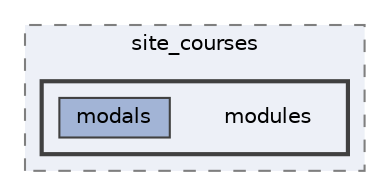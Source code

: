 digraph "resources/views/backend/site_super_admin/tenant_domain/site_courses/modules"
{
 // LATEX_PDF_SIZE
  bgcolor="transparent";
  edge [fontname=Helvetica,fontsize=10,labelfontname=Helvetica,labelfontsize=10];
  node [fontname=Helvetica,fontsize=10,shape=box,height=0.2,width=0.4];
  compound=true
  subgraph clusterdir_d5b0ddf1d0672aa03c905d0e7c92ed7f {
    graph [ bgcolor="#edf0f7", pencolor="grey50", label="site_courses", fontname=Helvetica,fontsize=10 style="filled,dashed", URL="dir_d5b0ddf1d0672aa03c905d0e7c92ed7f.html",tooltip=""]
  subgraph clusterdir_907d787dbec37cd0168207a6a871030f {
    graph [ bgcolor="#edf0f7", pencolor="grey25", label="", fontname=Helvetica,fontsize=10 style="filled,bold", URL="dir_907d787dbec37cd0168207a6a871030f.html",tooltip=""]
    dir_907d787dbec37cd0168207a6a871030f [shape=plaintext, label="modules"];
  dir_982f4ee07be11fba186d190e51c5840f [label="modals", fillcolor="#a2b4d6", color="grey25", style="filled", URL="dir_982f4ee07be11fba186d190e51c5840f.html",tooltip=""];
  }
  }
}
